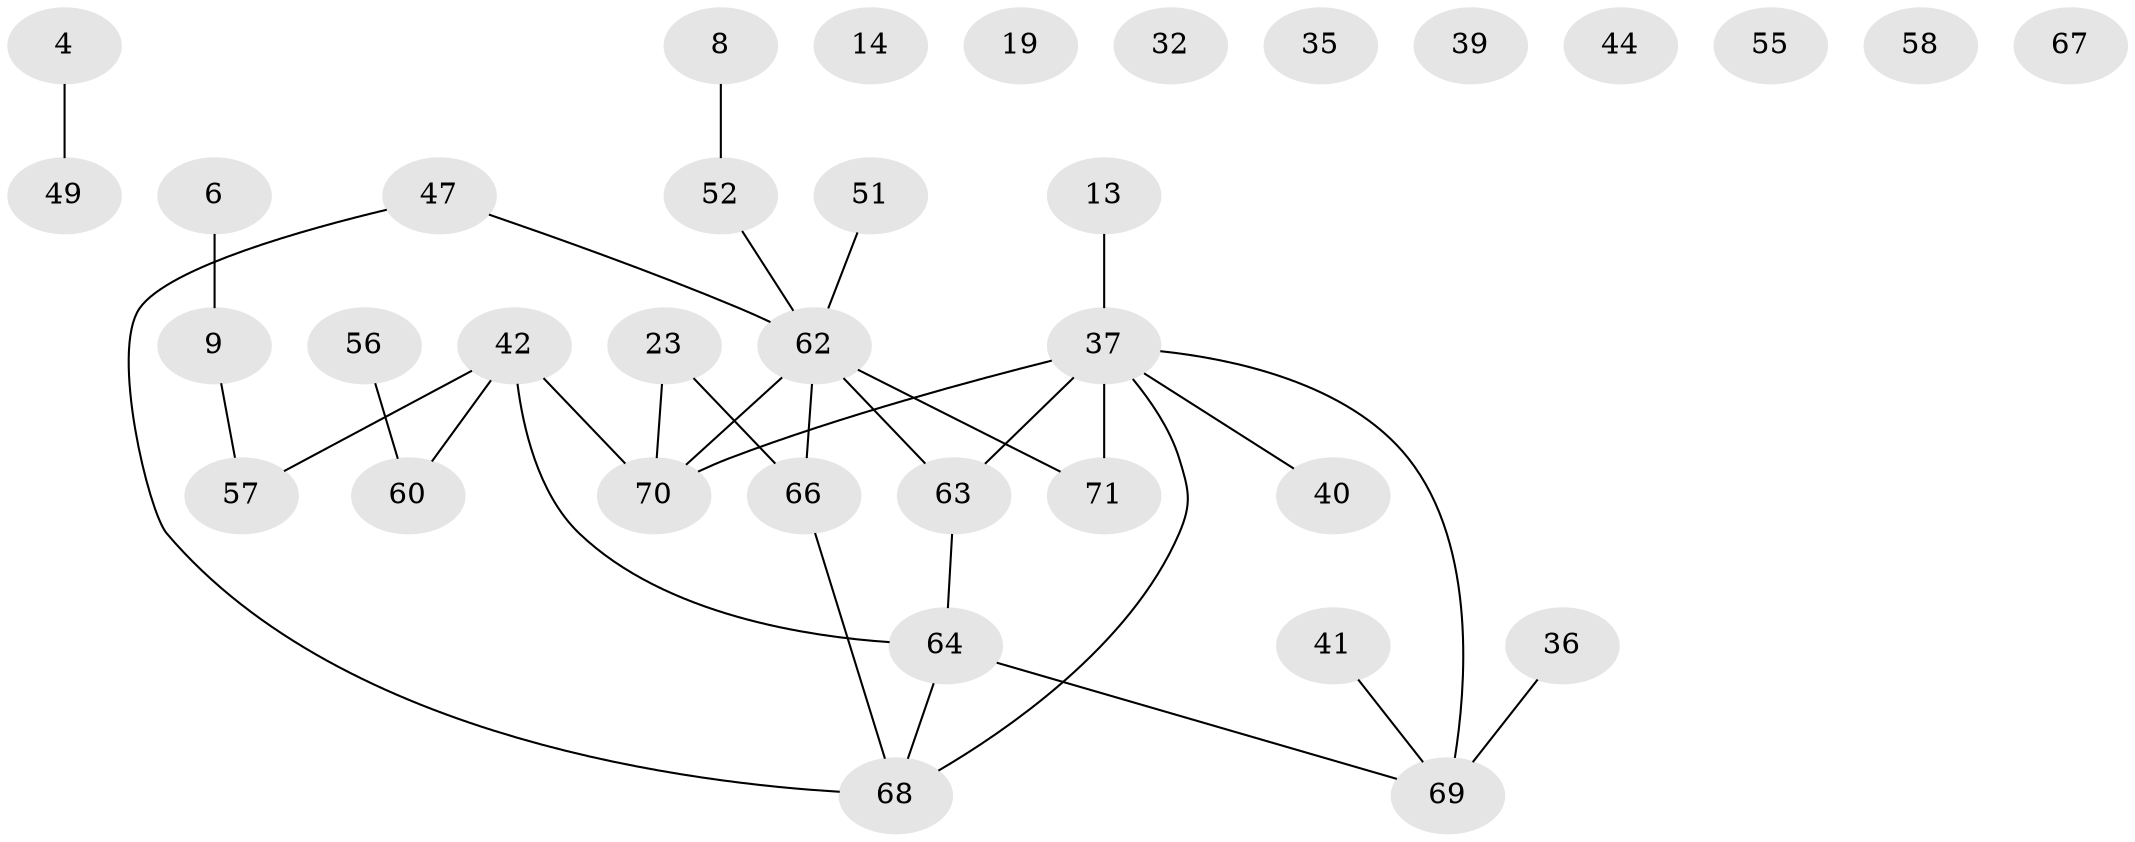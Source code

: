 // original degree distribution, {1: 0.18309859154929578, 3: 0.29577464788732394, 5: 0.08450704225352113, 2: 0.23943661971830985, 0: 0.1267605633802817, 4: 0.056338028169014086, 6: 0.014084507042253521}
// Generated by graph-tools (version 1.1) at 2025/40/03/09/25 04:40:21]
// undirected, 35 vertices, 32 edges
graph export_dot {
graph [start="1"]
  node [color=gray90,style=filled];
  4;
  6;
  8;
  9;
  13;
  14;
  19;
  23;
  32;
  35;
  36;
  37 [super="+28"];
  39;
  40;
  41;
  42;
  44;
  47;
  49;
  51;
  52;
  55;
  56;
  57;
  58;
  60;
  62 [super="+59+50+27"];
  63 [super="+11+29"];
  64 [super="+22+26"];
  66 [super="+45+48+61+65+54"];
  67;
  68 [super="+21+24+30+53"];
  69;
  70 [super="+46"];
  71 [super="+33+43"];
  4 -- 49;
  6 -- 9;
  8 -- 52;
  9 -- 57;
  13 -- 37;
  23 -- 70;
  23 -- 66;
  36 -- 69;
  37 -- 68;
  37 -- 69 [weight=2];
  37 -- 40;
  37 -- 63;
  37 -- 71 [weight=2];
  37 -- 70 [weight=2];
  41 -- 69;
  42 -- 57;
  42 -- 60;
  42 -- 70;
  42 -- 64;
  47 -- 68;
  47 -- 62;
  51 -- 62;
  52 -- 62;
  56 -- 60;
  62 -- 63 [weight=2];
  62 -- 70 [weight=3];
  62 -- 71 [weight=2];
  62 -- 66 [weight=4];
  63 -- 64 [weight=2];
  64 -- 68 [weight=2];
  64 -- 69;
  66 -- 68 [weight=2];
}
